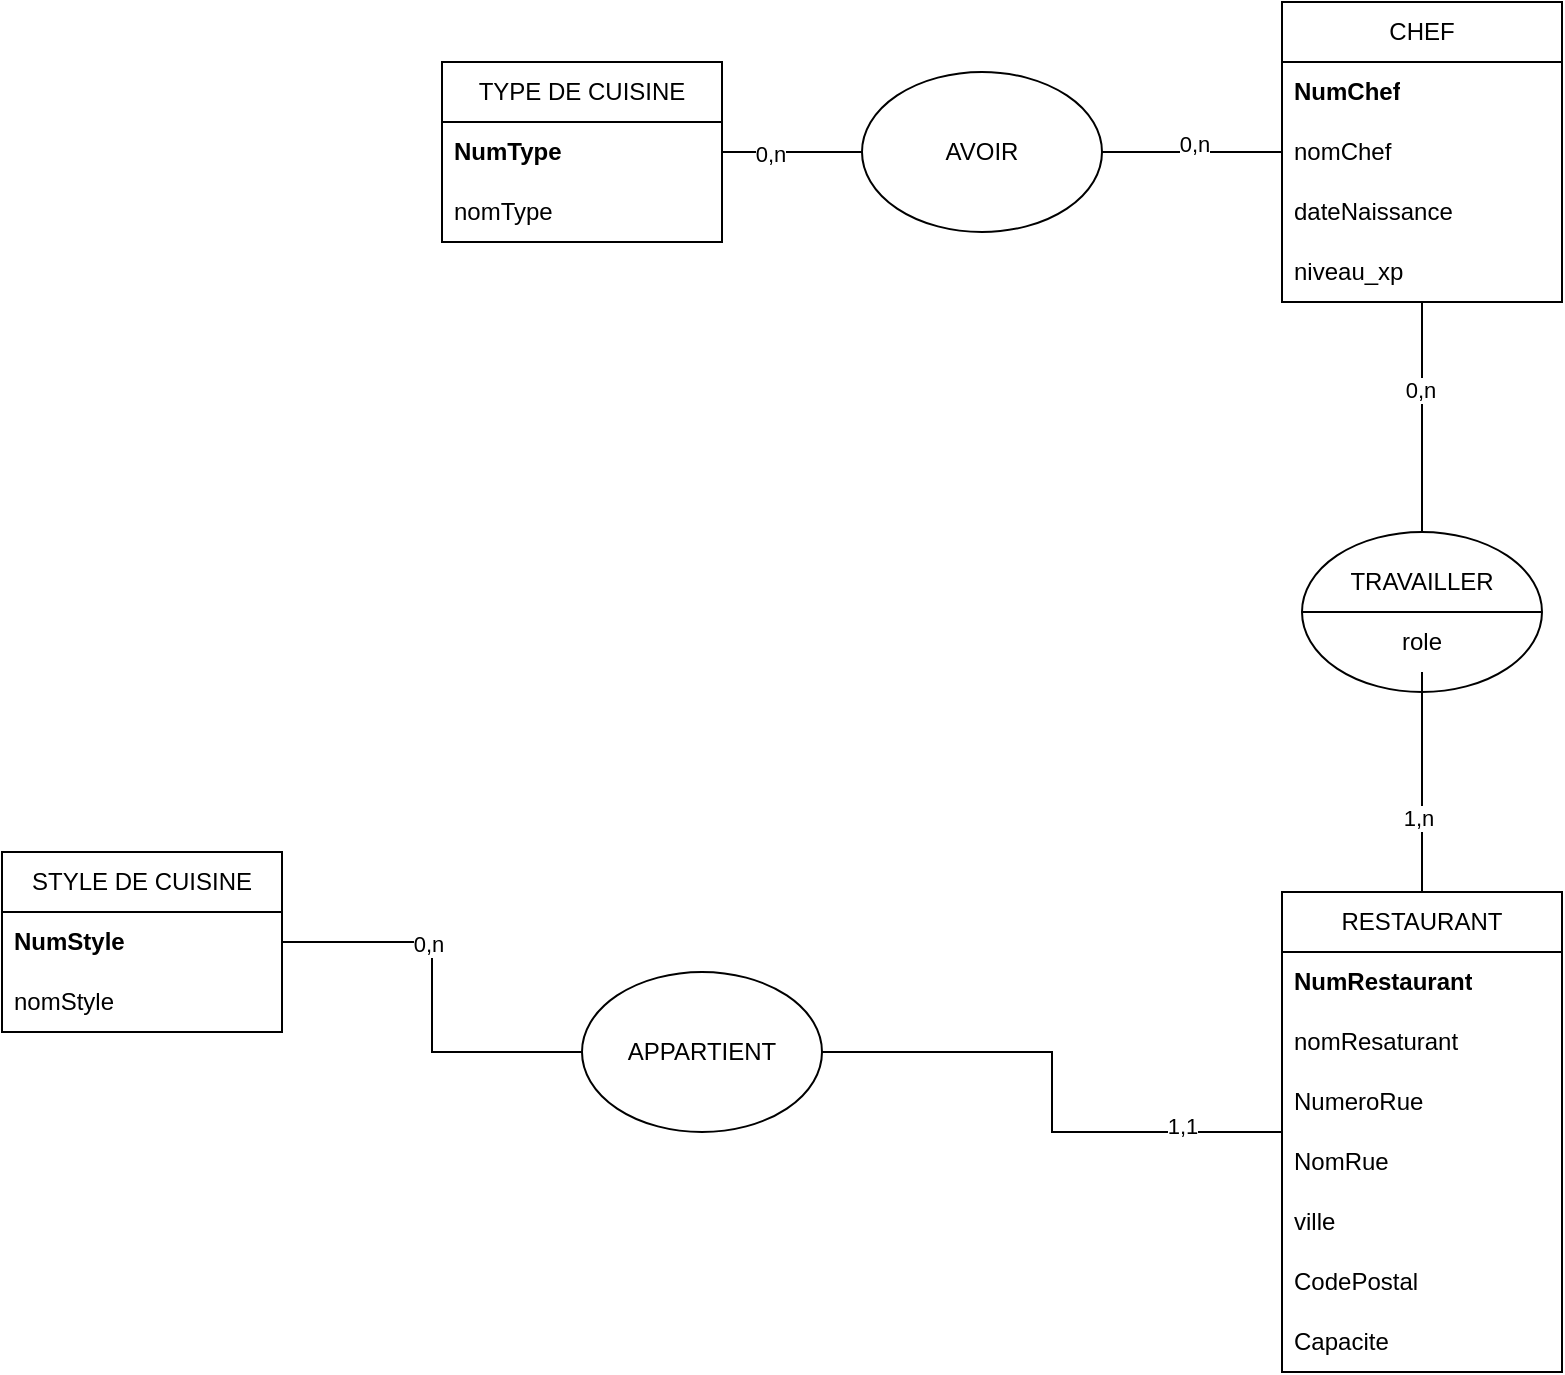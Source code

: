 <mxfile version="26.0.16">
  <diagram name="Page-1" id="79esPFFD5A2gPRkjU-SK">
    <mxGraphModel dx="2420" dy="929" grid="1" gridSize="10" guides="1" tooltips="1" connect="1" arrows="1" fold="1" page="1" pageScale="1" pageWidth="827" pageHeight="1169" math="0" shadow="0">
      <root>
        <mxCell id="0" />
        <mxCell id="1" parent="0" />
        <mxCell id="xeHbVymmgigMb4T1u-Eq-1" value="CHEF" style="swimlane;fontStyle=0;childLayout=stackLayout;horizontal=1;startSize=30;horizontalStack=0;resizeParent=1;resizeParentMax=0;resizeLast=0;collapsible=1;marginBottom=0;whiteSpace=wrap;html=1;" parent="1" vertex="1">
          <mxGeometry x="390" y="355" width="140" height="150" as="geometry" />
        </mxCell>
        <mxCell id="xeHbVymmgigMb4T1u-Eq-2" value="&lt;b&gt;NumChef&lt;/b&gt;" style="text;strokeColor=none;fillColor=none;align=left;verticalAlign=middle;spacingLeft=4;spacingRight=4;overflow=hidden;points=[[0,0.5],[1,0.5]];portConstraint=eastwest;rotatable=0;whiteSpace=wrap;html=1;" parent="xeHbVymmgigMb4T1u-Eq-1" vertex="1">
          <mxGeometry y="30" width="140" height="30" as="geometry" />
        </mxCell>
        <mxCell id="xeHbVymmgigMb4T1u-Eq-3" value="nomChef" style="text;strokeColor=none;fillColor=none;align=left;verticalAlign=middle;spacingLeft=4;spacingRight=4;overflow=hidden;points=[[0,0.5],[1,0.5]];portConstraint=eastwest;rotatable=0;whiteSpace=wrap;html=1;" parent="xeHbVymmgigMb4T1u-Eq-1" vertex="1">
          <mxGeometry y="60" width="140" height="30" as="geometry" />
        </mxCell>
        <mxCell id="xeHbVymmgigMb4T1u-Eq-4" value="dateNaissance" style="text;strokeColor=none;fillColor=none;align=left;verticalAlign=middle;spacingLeft=4;spacingRight=4;overflow=hidden;points=[[0,0.5],[1,0.5]];portConstraint=eastwest;rotatable=0;whiteSpace=wrap;html=1;" parent="xeHbVymmgigMb4T1u-Eq-1" vertex="1">
          <mxGeometry y="90" width="140" height="30" as="geometry" />
        </mxCell>
        <mxCell id="xeHbVymmgigMb4T1u-Eq-5" value="niveau_xp" style="text;strokeColor=none;fillColor=none;align=left;verticalAlign=middle;spacingLeft=4;spacingRight=4;overflow=hidden;points=[[0,0.5],[1,0.5]];portConstraint=eastwest;rotatable=0;whiteSpace=wrap;html=1;" parent="xeHbVymmgigMb4T1u-Eq-1" vertex="1">
          <mxGeometry y="120" width="140" height="30" as="geometry" />
        </mxCell>
        <mxCell id="xeHbVymmgigMb4T1u-Eq-6" value="TYPE DE CUISINE" style="swimlane;fontStyle=0;childLayout=stackLayout;horizontal=1;startSize=30;horizontalStack=0;resizeParent=1;resizeParentMax=0;resizeLast=0;collapsible=1;marginBottom=0;whiteSpace=wrap;html=1;" parent="1" vertex="1">
          <mxGeometry x="-30" y="385" width="140" height="90" as="geometry" />
        </mxCell>
        <mxCell id="xeHbVymmgigMb4T1u-Eq-7" value="&lt;b&gt;NumType&lt;/b&gt;" style="text;strokeColor=none;fillColor=none;align=left;verticalAlign=middle;spacingLeft=4;spacingRight=4;overflow=hidden;points=[[0,0.5],[1,0.5]];portConstraint=eastwest;rotatable=0;whiteSpace=wrap;html=1;" parent="xeHbVymmgigMb4T1u-Eq-6" vertex="1">
          <mxGeometry y="30" width="140" height="30" as="geometry" />
        </mxCell>
        <mxCell id="xeHbVymmgigMb4T1u-Eq-8" value="nomType" style="text;strokeColor=none;fillColor=none;align=left;verticalAlign=middle;spacingLeft=4;spacingRight=4;overflow=hidden;points=[[0,0.5],[1,0.5]];portConstraint=eastwest;rotatable=0;whiteSpace=wrap;html=1;" parent="xeHbVymmgigMb4T1u-Eq-6" vertex="1">
          <mxGeometry y="60" width="140" height="30" as="geometry" />
        </mxCell>
        <mxCell id="xeHbVymmgigMb4T1u-Eq-11" value="RESTAURANT" style="swimlane;fontStyle=0;childLayout=stackLayout;horizontal=1;startSize=30;horizontalStack=0;resizeParent=1;resizeParentMax=0;resizeLast=0;collapsible=1;marginBottom=0;whiteSpace=wrap;html=1;" parent="1" vertex="1">
          <mxGeometry x="390" y="800" width="140" height="240" as="geometry" />
        </mxCell>
        <mxCell id="xeHbVymmgigMb4T1u-Eq-12" value="&lt;b&gt;NumRestaurant&lt;/b&gt;" style="text;strokeColor=none;fillColor=none;align=left;verticalAlign=middle;spacingLeft=4;spacingRight=4;overflow=hidden;points=[[0,0.5],[1,0.5]];portConstraint=eastwest;rotatable=0;whiteSpace=wrap;html=1;" parent="xeHbVymmgigMb4T1u-Eq-11" vertex="1">
          <mxGeometry y="30" width="140" height="30" as="geometry" />
        </mxCell>
        <mxCell id="xeHbVymmgigMb4T1u-Eq-13" value="nomResaturant" style="text;strokeColor=none;fillColor=none;align=left;verticalAlign=middle;spacingLeft=4;spacingRight=4;overflow=hidden;points=[[0,0.5],[1,0.5]];portConstraint=eastwest;rotatable=0;whiteSpace=wrap;html=1;" parent="xeHbVymmgigMb4T1u-Eq-11" vertex="1">
          <mxGeometry y="60" width="140" height="30" as="geometry" />
        </mxCell>
        <mxCell id="xeHbVymmgigMb4T1u-Eq-14" value="NumeroRue" style="text;strokeColor=none;fillColor=none;align=left;verticalAlign=middle;spacingLeft=4;spacingRight=4;overflow=hidden;points=[[0,0.5],[1,0.5]];portConstraint=eastwest;rotatable=0;whiteSpace=wrap;html=1;" parent="xeHbVymmgigMb4T1u-Eq-11" vertex="1">
          <mxGeometry y="90" width="140" height="30" as="geometry" />
        </mxCell>
        <mxCell id="xeHbVymmgigMb4T1u-Eq-15" value="NomRue" style="text;strokeColor=none;fillColor=none;align=left;verticalAlign=middle;spacingLeft=4;spacingRight=4;overflow=hidden;points=[[0,0.5],[1,0.5]];portConstraint=eastwest;rotatable=0;whiteSpace=wrap;html=1;" parent="xeHbVymmgigMb4T1u-Eq-11" vertex="1">
          <mxGeometry y="120" width="140" height="30" as="geometry" />
        </mxCell>
        <mxCell id="xeHbVymmgigMb4T1u-Eq-16" value="ville" style="text;strokeColor=none;fillColor=none;align=left;verticalAlign=middle;spacingLeft=4;spacingRight=4;overflow=hidden;points=[[0,0.5],[1,0.5]];portConstraint=eastwest;rotatable=0;whiteSpace=wrap;html=1;" parent="xeHbVymmgigMb4T1u-Eq-11" vertex="1">
          <mxGeometry y="150" width="140" height="30" as="geometry" />
        </mxCell>
        <mxCell id="xeHbVymmgigMb4T1u-Eq-17" value="CodePostal" style="text;strokeColor=none;fillColor=none;align=left;verticalAlign=middle;spacingLeft=4;spacingRight=4;overflow=hidden;points=[[0,0.5],[1,0.5]];portConstraint=eastwest;rotatable=0;whiteSpace=wrap;html=1;" parent="xeHbVymmgigMb4T1u-Eq-11" vertex="1">
          <mxGeometry y="180" width="140" height="30" as="geometry" />
        </mxCell>
        <mxCell id="1faJcXKFVdmf75igokhi-12" value="Capacite" style="text;strokeColor=none;fillColor=none;align=left;verticalAlign=middle;spacingLeft=4;spacingRight=4;overflow=hidden;points=[[0,0.5],[1,0.5]];portConstraint=eastwest;rotatable=0;whiteSpace=wrap;html=1;" parent="xeHbVymmgigMb4T1u-Eq-11" vertex="1">
          <mxGeometry y="210" width="140" height="30" as="geometry" />
        </mxCell>
        <mxCell id="xeHbVymmgigMb4T1u-Eq-19" style="edgeStyle=orthogonalEdgeStyle;rounded=0;orthogonalLoop=1;jettySize=auto;html=1;endArrow=none;startFill=0;" parent="1" source="xeHbVymmgigMb4T1u-Eq-18" target="xeHbVymmgigMb4T1u-Eq-6" edge="1">
          <mxGeometry relative="1" as="geometry" />
        </mxCell>
        <mxCell id="xeHbVymmgigMb4T1u-Eq-22" value="0,n" style="edgeLabel;html=1;align=center;verticalAlign=middle;resizable=0;points=[];" parent="xeHbVymmgigMb4T1u-Eq-19" vertex="1" connectable="0">
          <mxGeometry x="0.314" y="1" relative="1" as="geometry">
            <mxPoint as="offset" />
          </mxGeometry>
        </mxCell>
        <mxCell id="xeHbVymmgigMb4T1u-Eq-20" style="edgeStyle=orthogonalEdgeStyle;rounded=0;orthogonalLoop=1;jettySize=auto;html=1;endArrow=none;startFill=0;" parent="1" source="xeHbVymmgigMb4T1u-Eq-18" target="xeHbVymmgigMb4T1u-Eq-1" edge="1">
          <mxGeometry relative="1" as="geometry" />
        </mxCell>
        <mxCell id="xeHbVymmgigMb4T1u-Eq-21" value="0,n" style="edgeLabel;html=1;align=center;verticalAlign=middle;resizable=0;points=[];" parent="xeHbVymmgigMb4T1u-Eq-20" vertex="1" connectable="0">
          <mxGeometry x="0.022" y="4" relative="1" as="geometry">
            <mxPoint as="offset" />
          </mxGeometry>
        </mxCell>
        <mxCell id="xeHbVymmgigMb4T1u-Eq-18" value="AVOIR" style="ellipse;whiteSpace=wrap;html=1;" parent="1" vertex="1">
          <mxGeometry x="180" y="390" width="120" height="80" as="geometry" />
        </mxCell>
        <mxCell id="xeHbVymmgigMb4T1u-Eq-28" style="edgeStyle=orthogonalEdgeStyle;rounded=0;orthogonalLoop=1;jettySize=auto;html=1;endArrow=none;startFill=0;" parent="1" source="xeHbVymmgigMb4T1u-Eq-24" target="xeHbVymmgigMb4T1u-Eq-1" edge="1">
          <mxGeometry relative="1" as="geometry" />
        </mxCell>
        <mxCell id="xeHbVymmgigMb4T1u-Eq-31" value="0,n" style="edgeLabel;html=1;align=center;verticalAlign=middle;resizable=0;points=[];" parent="xeHbVymmgigMb4T1u-Eq-28" vertex="1" connectable="0">
          <mxGeometry x="0.235" y="1" relative="1" as="geometry">
            <mxPoint as="offset" />
          </mxGeometry>
        </mxCell>
        <mxCell id="xeHbVymmgigMb4T1u-Eq-24" value="" style="ellipse;whiteSpace=wrap;html=1;" parent="1" vertex="1">
          <mxGeometry x="400" y="620" width="120" height="80" as="geometry" />
        </mxCell>
        <mxCell id="xeHbVymmgigMb4T1u-Eq-25" value="" style="endArrow=none;html=1;rounded=0;exitX=0;exitY=0.5;exitDx=0;exitDy=0;entryX=1;entryY=0.5;entryDx=0;entryDy=0;" parent="1" source="xeHbVymmgigMb4T1u-Eq-24" target="xeHbVymmgigMb4T1u-Eq-24" edge="1">
          <mxGeometry width="50" height="50" relative="1" as="geometry">
            <mxPoint x="440" y="680" as="sourcePoint" />
            <mxPoint x="490" y="630" as="targetPoint" />
          </mxGeometry>
        </mxCell>
        <mxCell id="xeHbVymmgigMb4T1u-Eq-26" value="TRAVAILLER" style="text;html=1;align=center;verticalAlign=middle;whiteSpace=wrap;rounded=0;" parent="1" vertex="1">
          <mxGeometry x="430" y="630" width="60" height="30" as="geometry" />
        </mxCell>
        <mxCell id="xeHbVymmgigMb4T1u-Eq-29" style="edgeStyle=orthogonalEdgeStyle;rounded=0;orthogonalLoop=1;jettySize=auto;html=1;endArrow=none;startFill=0;" parent="1" source="xeHbVymmgigMb4T1u-Eq-27" target="xeHbVymmgigMb4T1u-Eq-11" edge="1">
          <mxGeometry relative="1" as="geometry" />
        </mxCell>
        <mxCell id="xeHbVymmgigMb4T1u-Eq-30" value="1,n" style="edgeLabel;html=1;align=center;verticalAlign=middle;resizable=0;points=[];" parent="xeHbVymmgigMb4T1u-Eq-29" vertex="1" connectable="0">
          <mxGeometry x="0.327" y="-2" relative="1" as="geometry">
            <mxPoint as="offset" />
          </mxGeometry>
        </mxCell>
        <mxCell id="xeHbVymmgigMb4T1u-Eq-27" value="role" style="text;html=1;align=center;verticalAlign=middle;whiteSpace=wrap;rounded=0;" parent="1" vertex="1">
          <mxGeometry x="430" y="660" width="60" height="30" as="geometry" />
        </mxCell>
        <mxCell id="1faJcXKFVdmf75igokhi-2" value="STYLE DE CUISINE" style="swimlane;fontStyle=0;childLayout=stackLayout;horizontal=1;startSize=30;horizontalStack=0;resizeParent=1;resizeParentMax=0;resizeLast=0;collapsible=1;marginBottom=0;whiteSpace=wrap;html=1;" parent="1" vertex="1">
          <mxGeometry x="-250" y="780" width="140" height="90" as="geometry" />
        </mxCell>
        <mxCell id="1faJcXKFVdmf75igokhi-3" value="&lt;b&gt;NumStyle&lt;/b&gt;" style="text;strokeColor=none;fillColor=none;align=left;verticalAlign=middle;spacingLeft=4;spacingRight=4;overflow=hidden;points=[[0,0.5],[1,0.5]];portConstraint=eastwest;rotatable=0;whiteSpace=wrap;html=1;" parent="1faJcXKFVdmf75igokhi-2" vertex="1">
          <mxGeometry y="30" width="140" height="30" as="geometry" />
        </mxCell>
        <mxCell id="1faJcXKFVdmf75igokhi-4" value="nomStyle" style="text;strokeColor=none;fillColor=none;align=left;verticalAlign=middle;spacingLeft=4;spacingRight=4;overflow=hidden;points=[[0,0.5],[1,0.5]];portConstraint=eastwest;rotatable=0;whiteSpace=wrap;html=1;" parent="1faJcXKFVdmf75igokhi-2" vertex="1">
          <mxGeometry y="60" width="140" height="30" as="geometry" />
        </mxCell>
        <mxCell id="1faJcXKFVdmf75igokhi-8" style="edgeStyle=orthogonalEdgeStyle;rounded=0;orthogonalLoop=1;jettySize=auto;html=1;endArrow=none;startFill=0;" parent="1" source="1faJcXKFVdmf75igokhi-6" target="1faJcXKFVdmf75igokhi-2" edge="1">
          <mxGeometry relative="1" as="geometry" />
        </mxCell>
        <mxCell id="1faJcXKFVdmf75igokhi-11" value="0,n" style="edgeLabel;html=1;align=center;verticalAlign=middle;resizable=0;points=[];" parent="1faJcXKFVdmf75igokhi-8" vertex="1" connectable="0">
          <mxGeometry x="0.29" y="1" relative="1" as="geometry">
            <mxPoint as="offset" />
          </mxGeometry>
        </mxCell>
        <mxCell id="1faJcXKFVdmf75igokhi-9" style="edgeStyle=orthogonalEdgeStyle;rounded=0;orthogonalLoop=1;jettySize=auto;html=1;endArrow=none;startFill=0;" parent="1" source="1faJcXKFVdmf75igokhi-6" target="xeHbVymmgigMb4T1u-Eq-11" edge="1">
          <mxGeometry relative="1" as="geometry" />
        </mxCell>
        <mxCell id="1faJcXKFVdmf75igokhi-10" value="1,1" style="edgeLabel;html=1;align=center;verticalAlign=middle;resizable=0;points=[];" parent="1faJcXKFVdmf75igokhi-9" vertex="1" connectable="0">
          <mxGeometry x="0.63" y="3" relative="1" as="geometry">
            <mxPoint as="offset" />
          </mxGeometry>
        </mxCell>
        <mxCell id="1faJcXKFVdmf75igokhi-6" value="APPARTIENT" style="ellipse;whiteSpace=wrap;html=1;" parent="1" vertex="1">
          <mxGeometry x="40" y="840" width="120" height="80" as="geometry" />
        </mxCell>
      </root>
    </mxGraphModel>
  </diagram>
</mxfile>
